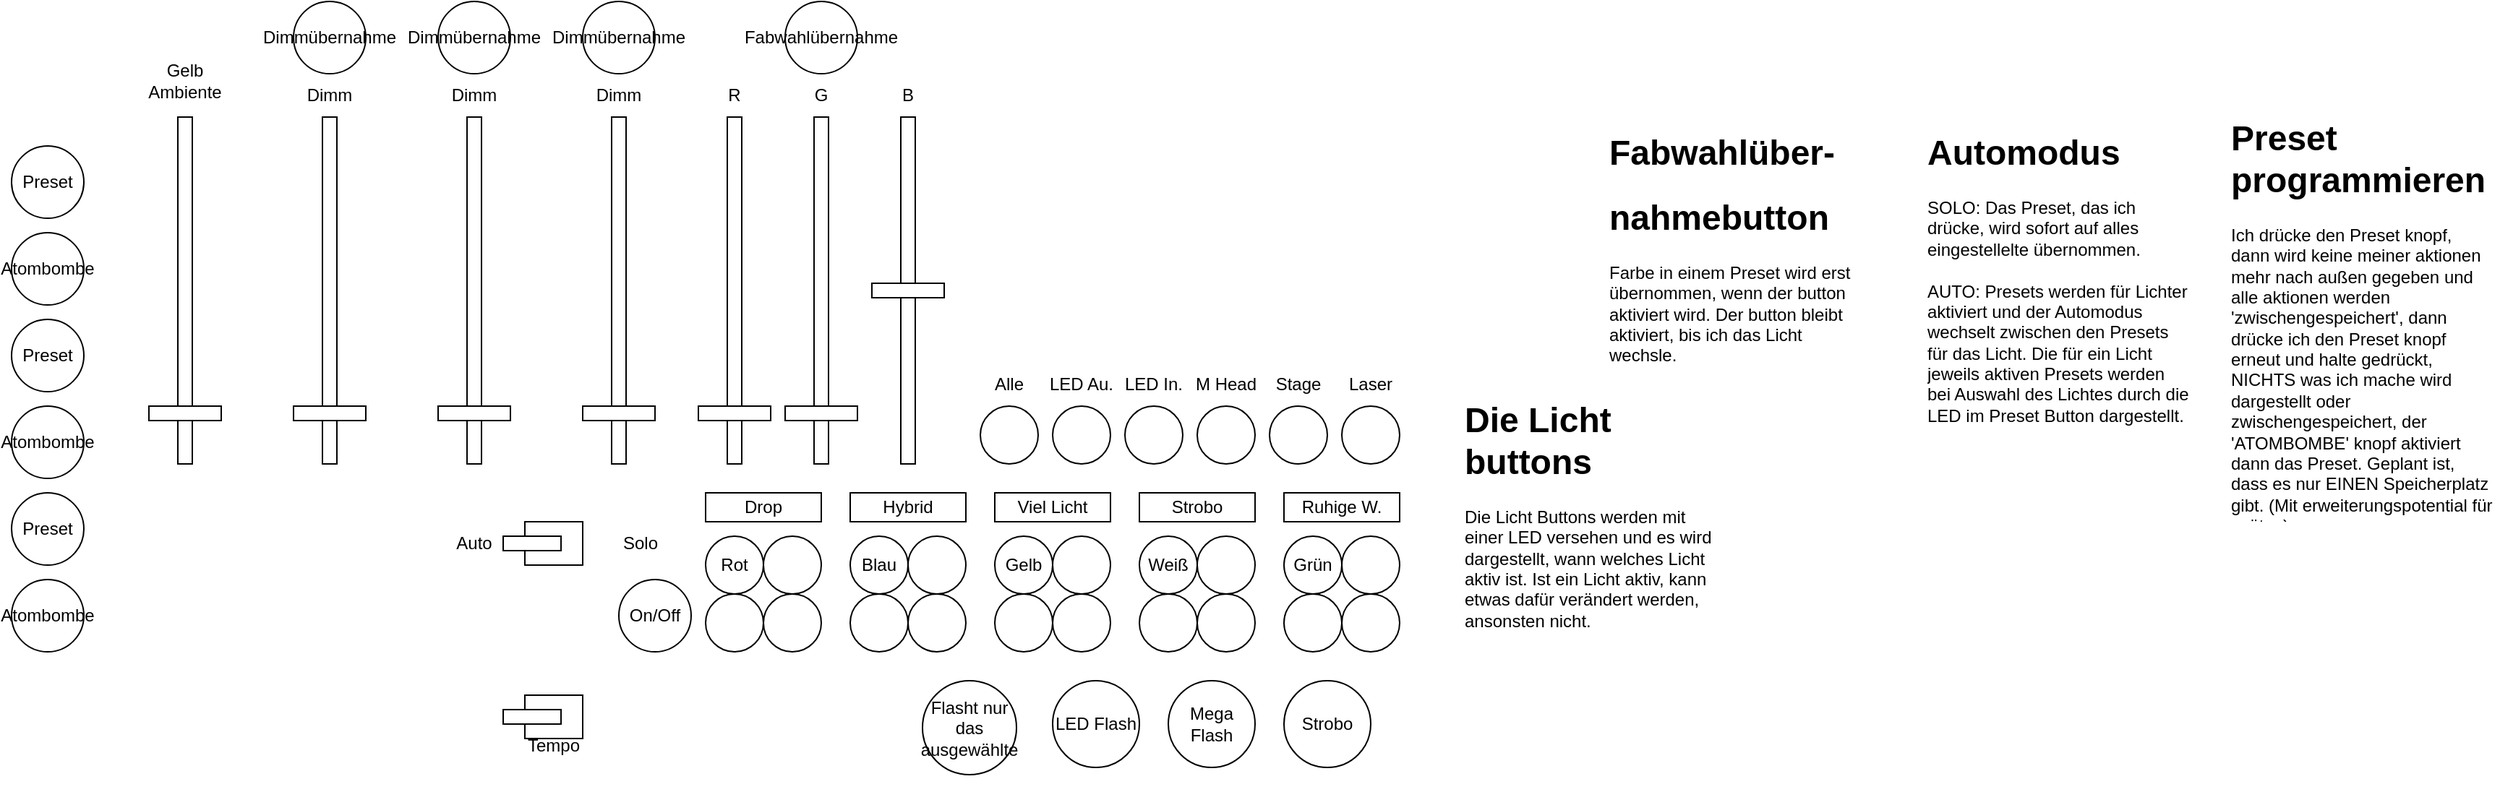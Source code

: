 <mxfile version="20.2.7"><diagram id="ZST1g3XfQcUw49ejjWrS" name="Seite-1"><mxGraphModel dx="1684" dy="1899" grid="1" gridSize="10" guides="1" tooltips="1" connect="1" arrows="1" fold="1" page="1" pageScale="1" pageWidth="827" pageHeight="1169" math="0" shadow="0"><root><mxCell id="0"/><mxCell id="1" parent="0"/><mxCell id="TvtBZgMa6HvbYzN-FQDM-1" value="" style="ellipse;whiteSpace=wrap;html=1;" parent="1" vertex="1"><mxGeometry x="520" y="400" width="40" height="40" as="geometry"/></mxCell><mxCell id="TvtBZgMa6HvbYzN-FQDM-2" value="" style="ellipse;whiteSpace=wrap;html=1;" parent="1" vertex="1"><mxGeometry x="560" y="400" width="40" height="40" as="geometry"/></mxCell><mxCell id="TvtBZgMa6HvbYzN-FQDM-4" value="Gelb" style="ellipse;whiteSpace=wrap;html=1;" parent="1" vertex="1"><mxGeometry x="520" y="360" width="40" height="40" as="geometry"/></mxCell><mxCell id="TvtBZgMa6HvbYzN-FQDM-5" value="" style="ellipse;whiteSpace=wrap;html=1;" parent="1" vertex="1"><mxGeometry x="560" y="360" width="40" height="40" as="geometry"/></mxCell><mxCell id="TvtBZgMa6HvbYzN-FQDM-6" value="" style="ellipse;whiteSpace=wrap;html=1;" parent="1" vertex="1"><mxGeometry x="620" y="400" width="40" height="40" as="geometry"/></mxCell><mxCell id="TvtBZgMa6HvbYzN-FQDM-7" value="" style="ellipse;whiteSpace=wrap;html=1;" parent="1" vertex="1"><mxGeometry x="660" y="400" width="40" height="40" as="geometry"/></mxCell><mxCell id="TvtBZgMa6HvbYzN-FQDM-8" value="Weiß" style="ellipse;whiteSpace=wrap;html=1;" parent="1" vertex="1"><mxGeometry x="620" y="360" width="40" height="40" as="geometry"/></mxCell><mxCell id="TvtBZgMa6HvbYzN-FQDM-9" value="" style="ellipse;whiteSpace=wrap;html=1;" parent="1" vertex="1"><mxGeometry x="660" y="360" width="40" height="40" as="geometry"/></mxCell><mxCell id="TvtBZgMa6HvbYzN-FQDM-10" value="" style="ellipse;whiteSpace=wrap;html=1;" parent="1" vertex="1"><mxGeometry x="720" y="400" width="40" height="40" as="geometry"/></mxCell><mxCell id="TvtBZgMa6HvbYzN-FQDM-11" value="" style="ellipse;whiteSpace=wrap;html=1;" parent="1" vertex="1"><mxGeometry x="760" y="400" width="40" height="40" as="geometry"/></mxCell><mxCell id="TvtBZgMa6HvbYzN-FQDM-12" value="Grün" style="ellipse;whiteSpace=wrap;html=1;" parent="1" vertex="1"><mxGeometry x="720" y="360" width="40" height="40" as="geometry"/></mxCell><mxCell id="TvtBZgMa6HvbYzN-FQDM-13" value="" style="ellipse;whiteSpace=wrap;html=1;" parent="1" vertex="1"><mxGeometry x="760" y="360" width="40" height="40" as="geometry"/></mxCell><mxCell id="TvtBZgMa6HvbYzN-FQDM-14" value="" style="ellipse;whiteSpace=wrap;html=1;" parent="1" vertex="1"><mxGeometry x="320" y="400" width="40" height="40" as="geometry"/></mxCell><mxCell id="TvtBZgMa6HvbYzN-FQDM-15" value="" style="ellipse;whiteSpace=wrap;html=1;" parent="1" vertex="1"><mxGeometry x="360" y="400" width="40" height="40" as="geometry"/></mxCell><mxCell id="TvtBZgMa6HvbYzN-FQDM-16" value="Rot" style="ellipse;whiteSpace=wrap;html=1;" parent="1" vertex="1"><mxGeometry x="320" y="360" width="40" height="40" as="geometry"/></mxCell><mxCell id="TvtBZgMa6HvbYzN-FQDM-17" value="" style="ellipse;whiteSpace=wrap;html=1;" parent="1" vertex="1"><mxGeometry x="360" y="360" width="40" height="40" as="geometry"/></mxCell><mxCell id="TvtBZgMa6HvbYzN-FQDM-18" value="" style="ellipse;whiteSpace=wrap;html=1;" parent="1" vertex="1"><mxGeometry x="420" y="400" width="40" height="40" as="geometry"/></mxCell><mxCell id="TvtBZgMa6HvbYzN-FQDM-19" value="" style="ellipse;whiteSpace=wrap;html=1;" parent="1" vertex="1"><mxGeometry x="460" y="400" width="40" height="40" as="geometry"/></mxCell><mxCell id="TvtBZgMa6HvbYzN-FQDM-20" value="Blau" style="ellipse;whiteSpace=wrap;html=1;" parent="1" vertex="1"><mxGeometry x="420" y="360" width="40" height="40" as="geometry"/></mxCell><mxCell id="TvtBZgMa6HvbYzN-FQDM-21" value="" style="ellipse;whiteSpace=wrap;html=1;" parent="1" vertex="1"><mxGeometry x="460" y="360" width="40" height="40" as="geometry"/></mxCell><mxCell id="TvtBZgMa6HvbYzN-FQDM-23" value="" style="rounded=0;whiteSpace=wrap;html=1;" parent="1" vertex="1"><mxGeometry x="395" y="70" width="10" height="240" as="geometry"/></mxCell><mxCell id="TvtBZgMa6HvbYzN-FQDM-24" value="" style="rounded=0;whiteSpace=wrap;html=1;" parent="1" vertex="1"><mxGeometry x="375" y="270" width="50" height="10" as="geometry"/></mxCell><mxCell id="TvtBZgMa6HvbYzN-FQDM-25" value="" style="rounded=0;whiteSpace=wrap;html=1;" parent="1" vertex="1"><mxGeometry x="335" y="70" width="10" height="240" as="geometry"/></mxCell><mxCell id="TvtBZgMa6HvbYzN-FQDM-26" value="" style="rounded=0;whiteSpace=wrap;html=1;" parent="1" vertex="1"><mxGeometry x="315" y="270" width="50" height="10" as="geometry"/></mxCell><mxCell id="TvtBZgMa6HvbYzN-FQDM-27" value="" style="rounded=0;whiteSpace=wrap;html=1;" parent="1" vertex="1"><mxGeometry x="455" y="70" width="10" height="240" as="geometry"/></mxCell><mxCell id="TvtBZgMa6HvbYzN-FQDM-28" value="" style="rounded=0;whiteSpace=wrap;html=1;" parent="1" vertex="1"><mxGeometry x="435" y="185" width="50" height="10" as="geometry"/></mxCell><mxCell id="TvtBZgMa6HvbYzN-FQDM-29" value="" style="rounded=0;whiteSpace=wrap;html=1;" parent="1" vertex="1"><mxGeometry x="-45" y="70" width="10" height="240" as="geometry"/></mxCell><mxCell id="TvtBZgMa6HvbYzN-FQDM-30" value="" style="rounded=0;whiteSpace=wrap;html=1;" parent="1" vertex="1"><mxGeometry x="-65" y="270" width="50" height="10" as="geometry"/></mxCell><mxCell id="TvtBZgMa6HvbYzN-FQDM-31" value="Drop" style="rounded=0;whiteSpace=wrap;html=1;" parent="1" vertex="1"><mxGeometry x="320" y="330" width="80" height="20" as="geometry"/></mxCell><mxCell id="TvtBZgMa6HvbYzN-FQDM-32" value="Hybrid" style="rounded=0;whiteSpace=wrap;html=1;" parent="1" vertex="1"><mxGeometry x="420" y="330" width="80" height="20" as="geometry"/></mxCell><mxCell id="TvtBZgMa6HvbYzN-FQDM-33" value="Viel Licht" style="rounded=0;whiteSpace=wrap;html=1;" parent="1" vertex="1"><mxGeometry x="520" y="330" width="80" height="20" as="geometry"/></mxCell><mxCell id="TvtBZgMa6HvbYzN-FQDM-34" value="Strobo" style="rounded=0;whiteSpace=wrap;html=1;" parent="1" vertex="1"><mxGeometry x="620" y="330" width="80" height="20" as="geometry"/></mxCell><mxCell id="TvtBZgMa6HvbYzN-FQDM-35" value="Ruhige W." style="rounded=0;whiteSpace=wrap;html=1;" parent="1" vertex="1"><mxGeometry x="720" y="330" width="80" height="20" as="geometry"/></mxCell><mxCell id="FPELU7GVqC2fOOw68aCO-3" value="R" style="text;html=1;strokeColor=none;fillColor=none;align=center;verticalAlign=middle;whiteSpace=wrap;rounded=0;" parent="1" vertex="1"><mxGeometry x="310" y="40" width="60" height="30" as="geometry"/></mxCell><mxCell id="FPELU7GVqC2fOOw68aCO-4" value="G" style="text;html=1;strokeColor=none;fillColor=none;align=center;verticalAlign=middle;whiteSpace=wrap;rounded=0;" parent="1" vertex="1"><mxGeometry x="370" y="40" width="60" height="30" as="geometry"/></mxCell><mxCell id="FPELU7GVqC2fOOw68aCO-5" value="B" style="text;html=1;strokeColor=none;fillColor=none;align=center;verticalAlign=middle;whiteSpace=wrap;rounded=0;" parent="1" vertex="1"><mxGeometry x="430" y="40" width="60" height="30" as="geometry"/></mxCell><mxCell id="FPELU7GVqC2fOOw68aCO-6" value="Gelb Ambiente" style="text;html=1;strokeColor=none;fillColor=none;align=center;verticalAlign=middle;whiteSpace=wrap;rounded=0;" parent="1" vertex="1"><mxGeometry x="-70" y="25" width="60" height="40" as="geometry"/></mxCell><mxCell id="FPELU7GVqC2fOOw68aCO-17" value="Preset" style="ellipse;whiteSpace=wrap;html=1;aspect=fixed;" parent="1" vertex="1"><mxGeometry x="-160" y="90" width="50" height="50" as="geometry"/></mxCell><mxCell id="FPELU7GVqC2fOOw68aCO-20" value="Atombombe" style="ellipse;whiteSpace=wrap;html=1;aspect=fixed;" parent="1" vertex="1"><mxGeometry x="-160" y="150" width="50" height="50" as="geometry"/></mxCell><mxCell id="FPELU7GVqC2fOOw68aCO-25" value="&lt;h1&gt;Preset programmieren&lt;/h1&gt;&lt;p&gt;Ich drücke den Preset knopf, dann wird keine meiner aktionen mehr nach außen gegeben und alle aktionen werden 'zwischengespeichert', dann drücke ich den Preset knopf erneut und halte gedrückt, NICHTS was ich mache wird dargestellt oder zwischengespeichert, der 'ATOMBOMBE' knopf aktiviert dann das Preset. Geplant ist, dass es nur EINEN Speicherplatz gibt. (Mit erweiterungspotential für später.)&lt;/p&gt;" style="text;html=1;strokeColor=none;fillColor=none;spacing=5;spacingTop=-20;whiteSpace=wrap;overflow=hidden;rounded=0;" parent="1" vertex="1"><mxGeometry x="1370" y="65" width="190" height="285" as="geometry"/></mxCell><mxCell id="FPELU7GVqC2fOOw68aCO-27" value="" style="rounded=0;whiteSpace=wrap;html=1;" parent="1" vertex="1"><mxGeometry x="195" y="350" width="40" height="30" as="geometry"/></mxCell><mxCell id="FPELU7GVqC2fOOw68aCO-28" value="" style="rounded=0;whiteSpace=wrap;html=1;" parent="1" vertex="1"><mxGeometry x="180" y="360" width="40" height="10" as="geometry"/></mxCell><mxCell id="FPELU7GVqC2fOOw68aCO-29" value="Auto" style="text;html=1;strokeColor=none;fillColor=none;align=center;verticalAlign=middle;whiteSpace=wrap;rounded=0;" parent="1" vertex="1"><mxGeometry x="130" y="350" width="60" height="30" as="geometry"/></mxCell><mxCell id="FPELU7GVqC2fOOw68aCO-31" value="Solo" style="text;html=1;strokeColor=none;fillColor=none;align=center;verticalAlign=middle;whiteSpace=wrap;rounded=0;" parent="1" vertex="1"><mxGeometry x="245" y="350" width="60" height="30" as="geometry"/></mxCell><mxCell id="FPELU7GVqC2fOOw68aCO-32" value="&lt;h1&gt;Automodus&lt;/h1&gt;&lt;div&gt;SOLO: Das Preset, das ich drücke, wird sofort auf alles eingestellelte übernommen.&lt;/div&gt;&lt;div&gt;&lt;br&gt;&lt;/div&gt;&lt;div&gt;AUTO: Presets werden für Lichter aktiviert und der Automodus wechselt zwischen den Presets für das Licht. Die für ein Licht jeweils aktiven Presets werden bei Auswahl des Lichtes durch die LED im Preset Button dargestellt.&lt;/div&gt;" style="text;html=1;strokeColor=none;fillColor=none;spacing=5;spacingTop=-20;whiteSpace=wrap;overflow=hidden;rounded=0;" parent="1" vertex="1"><mxGeometry x="1160" y="75" width="190" height="285" as="geometry"/></mxCell><mxCell id="FPELU7GVqC2fOOw68aCO-33" value="" style="ellipse;whiteSpace=wrap;html=1;aspect=fixed;" parent="1" vertex="1"><mxGeometry x="510" y="270" width="40" height="40" as="geometry"/></mxCell><mxCell id="FPELU7GVqC2fOOw68aCO-34" value="" style="ellipse;whiteSpace=wrap;html=1;aspect=fixed;" parent="1" vertex="1"><mxGeometry x="560" y="270" width="40" height="40" as="geometry"/></mxCell><mxCell id="FPELU7GVqC2fOOw68aCO-35" value="" style="ellipse;whiteSpace=wrap;html=1;aspect=fixed;" parent="1" vertex="1"><mxGeometry x="610" y="270" width="40" height="40" as="geometry"/></mxCell><mxCell id="FPELU7GVqC2fOOw68aCO-36" value="" style="ellipse;whiteSpace=wrap;html=1;aspect=fixed;" parent="1" vertex="1"><mxGeometry x="660" y="270" width="40" height="40" as="geometry"/></mxCell><mxCell id="FPELU7GVqC2fOOw68aCO-37" value="" style="ellipse;whiteSpace=wrap;html=1;aspect=fixed;" parent="1" vertex="1"><mxGeometry x="710" y="270" width="40" height="40" as="geometry"/></mxCell><mxCell id="FPELU7GVqC2fOOw68aCO-38" value="Alle" style="text;html=1;strokeColor=none;fillColor=none;align=center;verticalAlign=middle;whiteSpace=wrap;rounded=0;" parent="1" vertex="1"><mxGeometry x="500" y="240" width="60" height="30" as="geometry"/></mxCell><mxCell id="FPELU7GVqC2fOOw68aCO-39" value="LED Au." style="text;html=1;strokeColor=none;fillColor=none;align=center;verticalAlign=middle;whiteSpace=wrap;rounded=0;" parent="1" vertex="1"><mxGeometry x="550" y="240" width="60" height="30" as="geometry"/></mxCell><mxCell id="FPELU7GVqC2fOOw68aCO-40" value="LED In." style="text;html=1;strokeColor=none;fillColor=none;align=center;verticalAlign=middle;whiteSpace=wrap;rounded=0;" parent="1" vertex="1"><mxGeometry x="600" y="240" width="60" height="30" as="geometry"/></mxCell><mxCell id="FPELU7GVqC2fOOw68aCO-41" value="M Head" style="text;html=1;strokeColor=none;fillColor=none;align=center;verticalAlign=middle;whiteSpace=wrap;rounded=0;" parent="1" vertex="1"><mxGeometry x="650" y="240" width="60" height="30" as="geometry"/></mxCell><mxCell id="FPELU7GVqC2fOOw68aCO-42" value="Stage" style="text;html=1;strokeColor=none;fillColor=none;align=center;verticalAlign=middle;whiteSpace=wrap;rounded=0;" parent="1" vertex="1"><mxGeometry x="700" y="240" width="60" height="30" as="geometry"/></mxCell><mxCell id="FPELU7GVqC2fOOw68aCO-43" value="&lt;h1&gt;Fabwahlüber-&lt;/h1&gt;&lt;h1&gt;nahmebutton&lt;/h1&gt;&lt;div&gt;Farbe in einem Preset wird erst übernommen, wenn der button aktiviert wird. Der button bleibt aktiviert, bis ich das Licht wechsle.&lt;/div&gt;" style="text;html=1;strokeColor=none;fillColor=none;spacing=5;spacingTop=-20;whiteSpace=wrap;overflow=hidden;rounded=0;" parent="1" vertex="1"><mxGeometry x="940" y="75" width="190" height="285" as="geometry"/></mxCell><mxCell id="FPELU7GVqC2fOOw68aCO-45" value="&lt;h1&gt;Die Licht buttons&lt;/h1&gt;&lt;div&gt;Die Licht Buttons werden mit einer LED versehen und es wird dargestellt, wann welches Licht aktiv ist. Ist ein Licht aktiv, kann etwas dafür verändert werden, ansonsten nicht.&lt;/div&gt;" style="text;html=1;strokeColor=none;fillColor=none;spacing=5;spacingTop=-20;whiteSpace=wrap;overflow=hidden;rounded=0;" parent="1" vertex="1"><mxGeometry x="840" y="260" width="190" height="285" as="geometry"/></mxCell><mxCell id="FPELU7GVqC2fOOw68aCO-46" value="On/Off" style="ellipse;whiteSpace=wrap;html=1;aspect=fixed;" parent="1" vertex="1"><mxGeometry x="260" y="390" width="50" height="50" as="geometry"/></mxCell><mxCell id="FPELU7GVqC2fOOw68aCO-47" value="" style="rounded=0;whiteSpace=wrap;html=1;" parent="1" vertex="1"><mxGeometry x="255" y="70" width="10" height="240" as="geometry"/></mxCell><mxCell id="FPELU7GVqC2fOOw68aCO-48" value="" style="rounded=0;whiteSpace=wrap;html=1;" parent="1" vertex="1"><mxGeometry x="235" y="270" width="50" height="10" as="geometry"/></mxCell><mxCell id="FPELU7GVqC2fOOw68aCO-49" value="Dimm" style="text;html=1;strokeColor=none;fillColor=none;align=center;verticalAlign=middle;whiteSpace=wrap;rounded=0;" parent="1" vertex="1"><mxGeometry x="230" y="40" width="60" height="30" as="geometry"/></mxCell><mxCell id="FPELU7GVqC2fOOw68aCO-50" value="Dimmübernahme" style="ellipse;whiteSpace=wrap;html=1;aspect=fixed;" parent="1" vertex="1"><mxGeometry x="235" y="-10" width="50" height="50" as="geometry"/></mxCell><mxCell id="FPELU7GVqC2fOOw68aCO-51" value="Fabwahlübernahme" style="ellipse;whiteSpace=wrap;html=1;aspect=fixed;" parent="1" vertex="1"><mxGeometry x="375" y="-10" width="50" height="50" as="geometry"/></mxCell><mxCell id="FPELU7GVqC2fOOw68aCO-52" value="Strobo" style="ellipse;whiteSpace=wrap;html=1;aspect=fixed;" parent="1" vertex="1"><mxGeometry x="720" y="460" width="60" height="60" as="geometry"/></mxCell><mxCell id="FPELU7GVqC2fOOw68aCO-53" value="Mega Flash" style="ellipse;whiteSpace=wrap;html=1;aspect=fixed;" parent="1" vertex="1"><mxGeometry x="640" y="460" width="60" height="60" as="geometry"/></mxCell><mxCell id="FPELU7GVqC2fOOw68aCO-54" value="LED Flash" style="ellipse;whiteSpace=wrap;html=1;aspect=fixed;" parent="1" vertex="1"><mxGeometry x="560" y="460" width="60" height="60" as="geometry"/></mxCell><mxCell id="FPELU7GVqC2fOOw68aCO-55" value="" style="rounded=0;whiteSpace=wrap;html=1;" parent="1" vertex="1"><mxGeometry x="195" y="470" width="40" height="30" as="geometry"/></mxCell><mxCell id="FPELU7GVqC2fOOw68aCO-56" value="" style="rounded=0;whiteSpace=wrap;html=1;" parent="1" vertex="1"><mxGeometry x="180" y="480" width="40" height="10" as="geometry"/></mxCell><mxCell id="FPELU7GVqC2fOOw68aCO-58" value="Tempo&lt;br&gt;" style="text;html=1;strokeColor=none;fillColor=none;align=center;verticalAlign=middle;whiteSpace=wrap;rounded=0;" parent="1" vertex="1"><mxGeometry x="185" y="490" width="60" height="30" as="geometry"/></mxCell><mxCell id="FPELU7GVqC2fOOw68aCO-60" value="Flasht nur das ausgewählte" style="ellipse;whiteSpace=wrap;html=1;aspect=fixed;" parent="1" vertex="1"><mxGeometry x="470" y="460" width="65" height="65" as="geometry"/></mxCell><mxCell id="FPELU7GVqC2fOOw68aCO-61" value="" style="ellipse;whiteSpace=wrap;html=1;aspect=fixed;" parent="1" vertex="1"><mxGeometry x="760" y="270" width="40" height="40" as="geometry"/></mxCell><mxCell id="FPELU7GVqC2fOOw68aCO-62" value="Laser" style="text;html=1;strokeColor=none;fillColor=none;align=center;verticalAlign=middle;whiteSpace=wrap;rounded=0;" parent="1" vertex="1"><mxGeometry x="750" y="240" width="60" height="30" as="geometry"/></mxCell><mxCell id="FPELU7GVqC2fOOw68aCO-68" value="Preset" style="ellipse;whiteSpace=wrap;html=1;aspect=fixed;" parent="1" vertex="1"><mxGeometry x="-160" y="210" width="50" height="50" as="geometry"/></mxCell><mxCell id="FPELU7GVqC2fOOw68aCO-69" value="Atombombe" style="ellipse;whiteSpace=wrap;html=1;aspect=fixed;" parent="1" vertex="1"><mxGeometry x="-160" y="270" width="50" height="50" as="geometry"/></mxCell><mxCell id="FPELU7GVqC2fOOw68aCO-70" value="Preset" style="ellipse;whiteSpace=wrap;html=1;aspect=fixed;" parent="1" vertex="1"><mxGeometry x="-160" y="330" width="50" height="50" as="geometry"/></mxCell><mxCell id="FPELU7GVqC2fOOw68aCO-71" value="Atombombe" style="ellipse;whiteSpace=wrap;html=1;aspect=fixed;" parent="1" vertex="1"><mxGeometry x="-160" y="390" width="50" height="50" as="geometry"/></mxCell><mxCell id="mOqAzoW8NKiUQtKNgQ2K-6" value="" style="rounded=0;whiteSpace=wrap;html=1;" parent="1" vertex="1"><mxGeometry x="155" y="70" width="10" height="240" as="geometry"/></mxCell><mxCell id="mOqAzoW8NKiUQtKNgQ2K-7" value="" style="rounded=0;whiteSpace=wrap;html=1;" parent="1" vertex="1"><mxGeometry x="135" y="270" width="50" height="10" as="geometry"/></mxCell><mxCell id="mOqAzoW8NKiUQtKNgQ2K-8" value="Dimm" style="text;html=1;strokeColor=none;fillColor=none;align=center;verticalAlign=middle;whiteSpace=wrap;rounded=0;" parent="1" vertex="1"><mxGeometry x="130" y="40" width="60" height="30" as="geometry"/></mxCell><mxCell id="mOqAzoW8NKiUQtKNgQ2K-9" value="Dimmübernahme" style="ellipse;whiteSpace=wrap;html=1;aspect=fixed;" parent="1" vertex="1"><mxGeometry x="135" y="-10" width="50" height="50" as="geometry"/></mxCell><mxCell id="mOqAzoW8NKiUQtKNgQ2K-10" value="" style="rounded=0;whiteSpace=wrap;html=1;" parent="1" vertex="1"><mxGeometry x="55" y="70" width="10" height="240" as="geometry"/></mxCell><mxCell id="mOqAzoW8NKiUQtKNgQ2K-11" value="" style="rounded=0;whiteSpace=wrap;html=1;" parent="1" vertex="1"><mxGeometry x="35" y="270" width="50" height="10" as="geometry"/></mxCell><mxCell id="mOqAzoW8NKiUQtKNgQ2K-12" value="Dimm" style="text;html=1;strokeColor=none;fillColor=none;align=center;verticalAlign=middle;whiteSpace=wrap;rounded=0;" parent="1" vertex="1"><mxGeometry x="30" y="40" width="60" height="30" as="geometry"/></mxCell><mxCell id="mOqAzoW8NKiUQtKNgQ2K-13" value="Dimmübernahme" style="ellipse;whiteSpace=wrap;html=1;aspect=fixed;" parent="1" vertex="1"><mxGeometry x="35" y="-10" width="50" height="50" as="geometry"/></mxCell></root></mxGraphModel></diagram></mxfile>